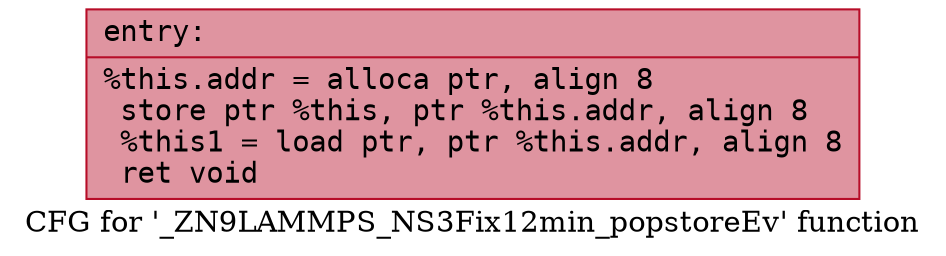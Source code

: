 digraph "CFG for '_ZN9LAMMPS_NS3Fix12min_popstoreEv' function" {
	label="CFG for '_ZN9LAMMPS_NS3Fix12min_popstoreEv' function";

	Node0x560f40da6de0 [shape=record,color="#b70d28ff", style=filled, fillcolor="#b70d2870" fontname="Courier",label="{entry:\l|  %this.addr = alloca ptr, align 8\l  store ptr %this, ptr %this.addr, align 8\l  %this1 = load ptr, ptr %this.addr, align 8\l  ret void\l}"];
}
